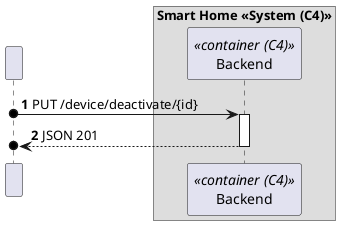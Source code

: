 @startuml
'https://plantuml.com/sequence-diagram
!pragma layout smetana

autonumber

participant " " as HTTP
box "Smart Home <<System (C4)>>"
    participant "Backend" as BE<<container (C4)>>
end box


HTTP o-> BE : PUT /device/deactivate/{id}
activate BE

BE -->o HTTP : JSON 201
deactivate BE

@enduml
